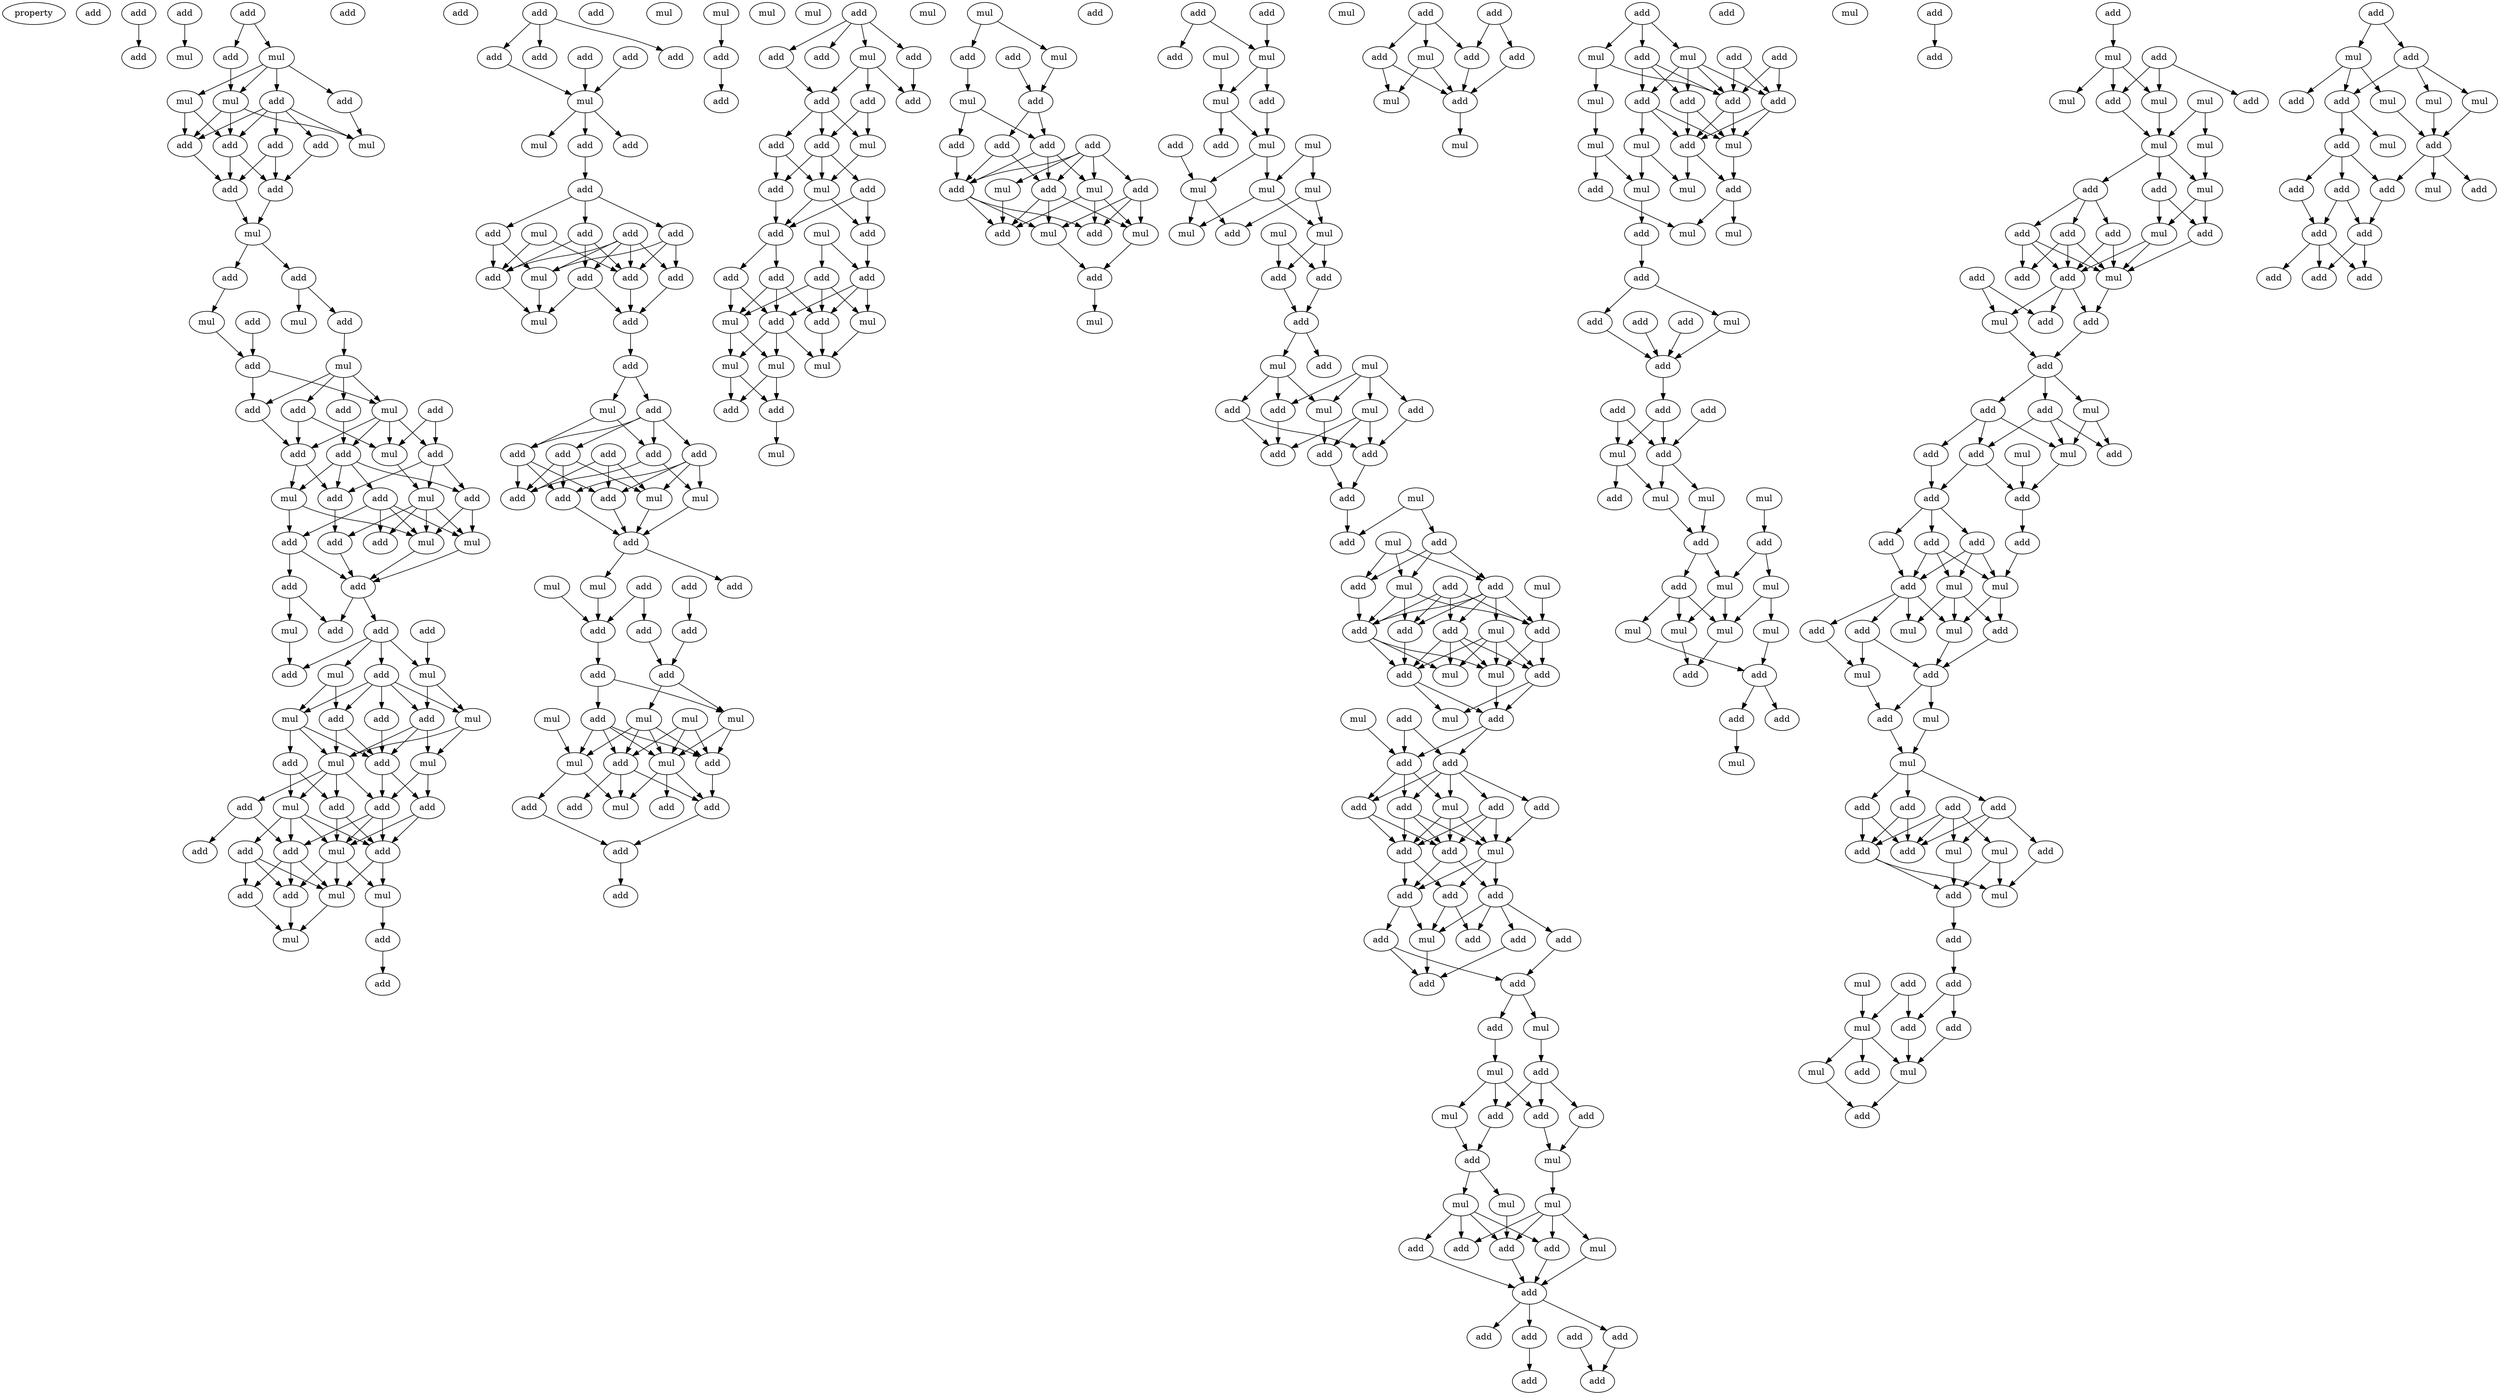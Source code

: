 digraph {
    node [fontcolor=black]
    property [mul=2,lf=1.7]
    0 [ label = add ];
    1 [ label = add ];
    2 [ label = add ];
    3 [ label = add ];
    4 [ label = add ];
    5 [ label = mul ];
    6 [ label = add ];
    7 [ label = add ];
    8 [ label = mul ];
    9 [ label = add ];
    10 [ label = add ];
    11 [ label = mul ];
    12 [ label = mul ];
    13 [ label = add ];
    14 [ label = add ];
    15 [ label = add ];
    16 [ label = mul ];
    17 [ label = add ];
    18 [ label = add ];
    19 [ label = add ];
    20 [ label = add ];
    21 [ label = mul ];
    22 [ label = add ];
    23 [ label = add ];
    24 [ label = add ];
    25 [ label = add ];
    26 [ label = mul ];
    27 [ label = mul ];
    28 [ label = mul ];
    29 [ label = add ];
    30 [ label = add ];
    31 [ label = add ];
    32 [ label = add ];
    33 [ label = add ];
    34 [ label = mul ];
    35 [ label = add ];
    36 [ label = add ];
    37 [ label = add ];
    38 [ label = mul ];
    39 [ label = mul ];
    40 [ label = mul ];
    41 [ label = add ];
    42 [ label = add ];
    43 [ label = add ];
    44 [ label = mul ];
    45 [ label = add ];
    46 [ label = mul ];
    47 [ label = add ];
    48 [ label = add ];
    49 [ label = add ];
    50 [ label = add ];
    51 [ label = add ];
    52 [ label = mul ];
    53 [ label = add ];
    54 [ label = add ];
    55 [ label = mul ];
    56 [ label = add ];
    57 [ label = add ];
    58 [ label = mul ];
    59 [ label = mul ];
    60 [ label = add ];
    61 [ label = add ];
    62 [ label = mul ];
    63 [ label = add ];
    64 [ label = add ];
    65 [ label = mul ];
    66 [ label = mul ];
    67 [ label = add ];
    68 [ label = add ];
    69 [ label = mul ];
    70 [ label = add ];
    71 [ label = add ];
    72 [ label = add ];
    73 [ label = mul ];
    74 [ label = add ];
    75 [ label = add ];
    76 [ label = add ];
    77 [ label = add ];
    78 [ label = add ];
    79 [ label = mul ];
    80 [ label = mul ];
    81 [ label = add ];
    82 [ label = mul ];
    83 [ label = add ];
    84 [ label = add ];
    85 [ label = add ];
    86 [ label = add ];
    87 [ label = add ];
    88 [ label = add ];
    89 [ label = add ];
    90 [ label = add ];
    91 [ label = mul ];
    92 [ label = mul ];
    93 [ label = add ];
    94 [ label = add ];
    95 [ label = mul ];
    96 [ label = add ];
    97 [ label = add ];
    98 [ label = add ];
    99 [ label = add ];
    100 [ label = add ];
    101 [ label = mul ];
    102 [ label = add ];
    103 [ label = add ];
    104 [ label = add ];
    105 [ label = add ];
    106 [ label = mul ];
    107 [ label = add ];
    108 [ label = add ];
    109 [ label = mul ];
    110 [ label = add ];
    111 [ label = add ];
    112 [ label = mul ];
    113 [ label = add ];
    114 [ label = add ];
    115 [ label = add ];
    116 [ label = add ];
    117 [ label = add ];
    118 [ label = mul ];
    119 [ label = add ];
    120 [ label = mul ];
    121 [ label = add ];
    122 [ label = add ];
    123 [ label = add ];
    124 [ label = add ];
    125 [ label = mul ];
    126 [ label = mul ];
    127 [ label = add ];
    128 [ label = add ];
    129 [ label = add ];
    130 [ label = add ];
    131 [ label = add ];
    132 [ label = add ];
    133 [ label = add ];
    134 [ label = mul ];
    135 [ label = mul ];
    136 [ label = mul ];
    137 [ label = add ];
    138 [ label = mul ];
    139 [ label = mul ];
    140 [ label = add ];
    141 [ label = add ];
    142 [ label = mul ];
    143 [ label = add ];
    144 [ label = add ];
    145 [ label = add ];
    146 [ label = add ];
    147 [ label = mul ];
    148 [ label = add ];
    149 [ label = add ];
    150 [ label = mul ];
    151 [ label = mul ];
    152 [ label = add ];
    153 [ label = mul ];
    154 [ label = add ];
    155 [ label = add ];
    156 [ label = add ];
    157 [ label = add ];
    158 [ label = mul ];
    159 [ label = add ];
    160 [ label = add ];
    161 [ label = add ];
    162 [ label = add ];
    163 [ label = mul ];
    164 [ label = add ];
    165 [ label = add ];
    166 [ label = mul ];
    167 [ label = add ];
    168 [ label = add ];
    169 [ label = mul ];
    170 [ label = mul ];
    171 [ label = add ];
    172 [ label = add ];
    173 [ label = add ];
    174 [ label = add ];
    175 [ label = add ];
    176 [ label = add ];
    177 [ label = mul ];
    178 [ label = add ];
    179 [ label = add ];
    180 [ label = mul ];
    181 [ label = mul ];
    182 [ label = mul ];
    183 [ label = mul ];
    184 [ label = add ];
    185 [ label = add ];
    186 [ label = mul ];
    187 [ label = mul ];
    188 [ label = add ];
    189 [ label = add ];
    190 [ label = add ];
    191 [ label = mul ];
    192 [ label = mul ];
    193 [ label = add ];
    194 [ label = add ];
    195 [ label = add ];
    196 [ label = add ];
    197 [ label = add ];
    198 [ label = add ];
    199 [ label = add ];
    200 [ label = mul ];
    201 [ label = add ];
    202 [ label = mul ];
    203 [ label = add ];
    204 [ label = mul ];
    205 [ label = add ];
    206 [ label = mul ];
    207 [ label = add ];
    208 [ label = mul ];
    209 [ label = add ];
    210 [ label = add ];
    211 [ label = add ];
    212 [ label = mul ];
    213 [ label = mul ];
    214 [ label = add ];
    215 [ label = mul ];
    216 [ label = mul ];
    217 [ label = add ];
    218 [ label = add ];
    219 [ label = mul ];
    220 [ label = mul ];
    221 [ label = mul ];
    222 [ label = mul ];
    223 [ label = mul ];
    224 [ label = mul ];
    225 [ label = add ];
    226 [ label = mul ];
    227 [ label = add ];
    228 [ label = add ];
    229 [ label = add ];
    230 [ label = add ];
    231 [ label = mul ];
    232 [ label = mul ];
    233 [ label = add ];
    234 [ label = add ];
    235 [ label = mul ];
    236 [ label = mul ];
    237 [ label = add ];
    238 [ label = add ];
    239 [ label = add ];
    240 [ label = add ];
    241 [ label = add ];
    242 [ label = mul ];
    243 [ label = add ];
    244 [ label = add ];
    245 [ label = mul ];
    246 [ label = add ];
    247 [ label = add ];
    248 [ label = mul ];
    249 [ label = mul ];
    250 [ label = add ];
    251 [ label = mul ];
    252 [ label = add ];
    253 [ label = add ];
    254 [ label = add ];
    255 [ label = add ];
    256 [ label = add ];
    257 [ label = add ];
    258 [ label = mul ];
    259 [ label = mul ];
    260 [ label = add ];
    261 [ label = mul ];
    262 [ label = mul ];
    263 [ label = add ];
    264 [ label = add ];
    265 [ label = add ];
    266 [ label = add ];
    267 [ label = mul ];
    268 [ label = add ];
    269 [ label = add ];
    270 [ label = add ];
    271 [ label = mul ];
    272 [ label = add ];
    273 [ label = add ];
    274 [ label = add ];
    275 [ label = add ];
    276 [ label = add ];
    277 [ label = add ];
    278 [ label = add ];
    279 [ label = add ];
    280 [ label = add ];
    281 [ label = mul ];
    282 [ label = add ];
    283 [ label = add ];
    284 [ label = add ];
    285 [ label = mul ];
    286 [ label = add ];
    287 [ label = mul ];
    288 [ label = add ];
    289 [ label = add ];
    290 [ label = add ];
    291 [ label = mul ];
    292 [ label = add ];
    293 [ label = mul ];
    294 [ label = mul ];
    295 [ label = mul ];
    296 [ label = mul ];
    297 [ label = mul ];
    298 [ label = add ];
    299 [ label = add ];
    300 [ label = add ];
    301 [ label = add ];
    302 [ label = add ];
    303 [ label = add ];
    304 [ label = add ];
    305 [ label = add ];
    306 [ label = add ];
    307 [ label = mul ];
    308 [ label = add ];
    309 [ label = add ];
    310 [ label = add ];
    311 [ label = add ];
    312 [ label = add ];
    313 [ label = mul ];
    314 [ label = add ];
    315 [ label = add ];
    316 [ label = add ];
    317 [ label = mul ];
    318 [ label = mul ];
    319 [ label = add ];
    320 [ label = mul ];
    321 [ label = add ];
    322 [ label = mul ];
    323 [ label = add ];
    324 [ label = add ];
    325 [ label = add ];
    326 [ label = add ];
    327 [ label = mul ];
    328 [ label = add ];
    329 [ label = add ];
    330 [ label = add ];
    331 [ label = mul ];
    332 [ label = mul ];
    333 [ label = mul ];
    334 [ label = add ];
    335 [ label = mul ];
    336 [ label = add ];
    337 [ label = mul ];
    338 [ label = add ];
    339 [ label = mul ];
    340 [ label = mul ];
    341 [ label = add ];
    342 [ label = add ];
    343 [ label = add ];
    344 [ label = add ];
    345 [ label = mul ];
    346 [ label = add ];
    347 [ label = add ];
    348 [ label = add ];
    349 [ label = add ];
    350 [ label = mul ];
    351 [ label = add ];
    352 [ label = add ];
    353 [ label = mul ];
    354 [ label = mul ];
    355 [ label = mul ];
    356 [ label = add ];
    357 [ label = add ];
    358 [ label = add ];
    359 [ label = mul ];
    360 [ label = add ];
    361 [ label = mul ];
    362 [ label = mul ];
    363 [ label = mul ];
    364 [ label = mul ];
    365 [ label = mul ];
    366 [ label = add ];
    367 [ label = add ];
    368 [ label = add ];
    369 [ label = add ];
    370 [ label = mul ];
    371 [ label = mul ];
    372 [ label = add ];
    373 [ label = add ];
    374 [ label = add ];
    375 [ label = add ];
    376 [ label = mul ];
    377 [ label = mul ];
    378 [ label = mul ];
    379 [ label = add ];
    380 [ label = add ];
    381 [ label = mul ];
    382 [ label = mul ];
    383 [ label = mul ];
    384 [ label = mul ];
    385 [ label = add ];
    386 [ label = add ];
    387 [ label = add ];
    388 [ label = add ];
    389 [ label = mul ];
    390 [ label = add ];
    391 [ label = add ];
    392 [ label = add ];
    393 [ label = mul ];
    394 [ label = add ];
    395 [ label = add ];
    396 [ label = add ];
    397 [ label = add ];
    398 [ label = mul ];
    399 [ label = add ];
    400 [ label = add ];
    401 [ label = add ];
    402 [ label = mul ];
    403 [ label = add ];
    404 [ label = add ];
    405 [ label = add ];
    406 [ label = mul ];
    407 [ label = mul ];
    408 [ label = add ];
    409 [ label = add ];
    410 [ label = add ];
    411 [ label = add ];
    412 [ label = add ];
    413 [ label = add ];
    414 [ label = mul ];
    415 [ label = add ];
    416 [ label = mul ];
    417 [ label = mul ];
    418 [ label = add ];
    419 [ label = mul ];
    420 [ label = add ];
    421 [ label = add ];
    422 [ label = add ];
    423 [ label = mul ];
    424 [ label = mul ];
    425 [ label = add ];
    426 [ label = mul ];
    427 [ label = add ];
    428 [ label = add ];
    429 [ label = add ];
    430 [ label = add ];
    431 [ label = mul ];
    432 [ label = add ];
    433 [ label = mul ];
    434 [ label = add ];
    435 [ label = add ];
    436 [ label = add ];
    437 [ label = mul ];
    438 [ label = add ];
    439 [ label = mul ];
    440 [ label = add ];
    441 [ label = add ];
    442 [ label = add ];
    443 [ label = add ];
    444 [ label = mul ];
    445 [ label = mul ];
    446 [ label = mul ];
    447 [ label = add ];
    448 [ label = add ];
    449 [ label = add ];
    450 [ label = mul ];
    451 [ label = add ];
    452 [ label = add ];
    453 [ label = mul ];
    454 [ label = add ];
    455 [ label = mul ];
    456 [ label = mul ];
    457 [ label = add ];
    458 [ label = add ];
    459 [ label = mul ];
    460 [ label = add ];
    461 [ label = mul ];
    462 [ label = add ];
    463 [ label = add ];
    464 [ label = add ];
    465 [ label = add ];
    466 [ label = add ];
    467 [ label = add ];
    468 [ label = add ];
    469 [ label = add ];
    1 -> 2 [ name = 0 ];
    3 -> 5 [ name = 1 ];
    4 -> 7 [ name = 2 ];
    4 -> 8 [ name = 3 ];
    7 -> 11 [ name = 4 ];
    8 -> 9 [ name = 5 ];
    8 -> 10 [ name = 6 ];
    8 -> 11 [ name = 7 ];
    8 -> 12 [ name = 8 ];
    9 -> 16 [ name = 9 ];
    10 -> 13 [ name = 10 ];
    10 -> 14 [ name = 11 ];
    10 -> 15 [ name = 12 ];
    10 -> 16 [ name = 13 ];
    10 -> 17 [ name = 14 ];
    11 -> 13 [ name = 15 ];
    11 -> 14 [ name = 16 ];
    11 -> 16 [ name = 17 ];
    12 -> 13 [ name = 18 ];
    12 -> 14 [ name = 19 ];
    13 -> 19 [ name = 20 ];
    14 -> 19 [ name = 21 ];
    14 -> 20 [ name = 22 ];
    15 -> 19 [ name = 23 ];
    15 -> 20 [ name = 24 ];
    17 -> 20 [ name = 25 ];
    19 -> 21 [ name = 26 ];
    20 -> 21 [ name = 27 ];
    21 -> 22 [ name = 28 ];
    21 -> 23 [ name = 29 ];
    22 -> 24 [ name = 30 ];
    22 -> 27 [ name = 31 ];
    23 -> 26 [ name = 32 ];
    24 -> 28 [ name = 33 ];
    25 -> 29 [ name = 34 ];
    26 -> 29 [ name = 35 ];
    28 -> 30 [ name = 36 ];
    28 -> 32 [ name = 37 ];
    28 -> 33 [ name = 38 ];
    28 -> 34 [ name = 39 ];
    29 -> 30 [ name = 40 ];
    29 -> 34 [ name = 41 ];
    30 -> 37 [ name = 42 ];
    31 -> 35 [ name = 43 ];
    31 -> 38 [ name = 44 ];
    32 -> 36 [ name = 45 ];
    33 -> 37 [ name = 46 ];
    33 -> 38 [ name = 47 ];
    34 -> 35 [ name = 48 ];
    34 -> 36 [ name = 49 ];
    34 -> 37 [ name = 50 ];
    34 -> 38 [ name = 51 ];
    35 -> 39 [ name = 52 ];
    35 -> 41 [ name = 53 ];
    35 -> 43 [ name = 54 ];
    36 -> 40 [ name = 55 ];
    36 -> 41 [ name = 56 ];
    36 -> 42 [ name = 57 ];
    36 -> 43 [ name = 58 ];
    37 -> 40 [ name = 59 ];
    37 -> 43 [ name = 60 ];
    38 -> 39 [ name = 61 ];
    39 -> 44 [ name = 62 ];
    39 -> 46 [ name = 63 ];
    39 -> 47 [ name = 64 ];
    39 -> 48 [ name = 65 ];
    40 -> 44 [ name = 66 ];
    40 -> 45 [ name = 67 ];
    41 -> 44 [ name = 68 ];
    41 -> 46 [ name = 69 ];
    42 -> 44 [ name = 70 ];
    42 -> 45 [ name = 71 ];
    42 -> 46 [ name = 72 ];
    42 -> 48 [ name = 73 ];
    43 -> 47 [ name = 74 ];
    44 -> 50 [ name = 75 ];
    45 -> 49 [ name = 76 ];
    45 -> 50 [ name = 77 ];
    46 -> 50 [ name = 78 ];
    47 -> 50 [ name = 79 ];
    49 -> 52 [ name = 80 ];
    49 -> 53 [ name = 81 ];
    50 -> 53 [ name = 82 ];
    50 -> 54 [ name = 83 ];
    51 -> 58 [ name = 84 ];
    52 -> 56 [ name = 85 ];
    54 -> 55 [ name = 86 ];
    54 -> 56 [ name = 87 ];
    54 -> 57 [ name = 88 ];
    54 -> 58 [ name = 89 ];
    55 -> 59 [ name = 90 ];
    55 -> 60 [ name = 91 ];
    57 -> 59 [ name = 92 ];
    57 -> 60 [ name = 93 ];
    57 -> 61 [ name = 94 ];
    57 -> 62 [ name = 95 ];
    57 -> 63 [ name = 96 ];
    58 -> 61 [ name = 97 ];
    58 -> 62 [ name = 98 ];
    59 -> 64 [ name = 99 ];
    59 -> 66 [ name = 100 ];
    59 -> 67 [ name = 101 ];
    60 -> 66 [ name = 102 ];
    60 -> 67 [ name = 103 ];
    61 -> 65 [ name = 104 ];
    61 -> 66 [ name = 105 ];
    61 -> 67 [ name = 106 ];
    62 -> 65 [ name = 107 ];
    62 -> 66 [ name = 108 ];
    63 -> 67 [ name = 109 ];
    64 -> 69 [ name = 110 ];
    64 -> 71 [ name = 111 ];
    65 -> 70 [ name = 112 ];
    65 -> 72 [ name = 113 ];
    66 -> 68 [ name = 114 ];
    66 -> 69 [ name = 115 ];
    66 -> 70 [ name = 116 ];
    66 -> 71 [ name = 117 ];
    67 -> 70 [ name = 118 ];
    67 -> 72 [ name = 119 ];
    68 -> 74 [ name = 120 ];
    68 -> 77 [ name = 121 ];
    69 -> 73 [ name = 122 ];
    69 -> 74 [ name = 123 ];
    69 -> 75 [ name = 124 ];
    69 -> 76 [ name = 125 ];
    70 -> 73 [ name = 126 ];
    70 -> 74 [ name = 127 ];
    70 -> 76 [ name = 128 ];
    71 -> 73 [ name = 129 ];
    71 -> 76 [ name = 130 ];
    72 -> 73 [ name = 131 ];
    72 -> 76 [ name = 132 ];
    73 -> 78 [ name = 133 ];
    73 -> 79 [ name = 134 ];
    73 -> 80 [ name = 135 ];
    74 -> 78 [ name = 136 ];
    74 -> 79 [ name = 137 ];
    74 -> 81 [ name = 138 ];
    75 -> 78 [ name = 139 ];
    75 -> 79 [ name = 140 ];
    75 -> 81 [ name = 141 ];
    76 -> 79 [ name = 142 ];
    76 -> 80 [ name = 143 ];
    78 -> 82 [ name = 144 ];
    79 -> 82 [ name = 145 ];
    80 -> 83 [ name = 146 ];
    81 -> 82 [ name = 147 ];
    83 -> 84 [ name = 148 ];
    85 -> 86 [ name = 149 ];
    85 -> 89 [ name = 150 ];
    85 -> 90 [ name = 151 ];
    87 -> 91 [ name = 152 ];
    88 -> 91 [ name = 153 ];
    89 -> 91 [ name = 154 ];
    91 -> 92 [ name = 155 ];
    91 -> 94 [ name = 156 ];
    91 -> 96 [ name = 157 ];
    94 -> 97 [ name = 158 ];
    97 -> 98 [ name = 159 ];
    97 -> 99 [ name = 160 ];
    97 -> 102 [ name = 161 ];
    98 -> 105 [ name = 162 ];
    98 -> 106 [ name = 163 ];
    99 -> 103 [ name = 164 ];
    99 -> 104 [ name = 165 ];
    99 -> 106 [ name = 166 ];
    100 -> 103 [ name = 167 ];
    100 -> 104 [ name = 168 ];
    100 -> 105 [ name = 169 ];
    100 -> 106 [ name = 170 ];
    100 -> 107 [ name = 171 ];
    101 -> 104 [ name = 172 ];
    101 -> 105 [ name = 173 ];
    102 -> 104 [ name = 174 ];
    102 -> 105 [ name = 175 ];
    102 -> 107 [ name = 176 ];
    103 -> 108 [ name = 177 ];
    104 -> 108 [ name = 178 ];
    105 -> 109 [ name = 179 ];
    106 -> 109 [ name = 180 ];
    107 -> 108 [ name = 181 ];
    107 -> 109 [ name = 182 ];
    108 -> 110 [ name = 183 ];
    110 -> 111 [ name = 184 ];
    110 -> 112 [ name = 185 ];
    111 -> 113 [ name = 186 ];
    111 -> 115 [ name = 187 ];
    111 -> 116 [ name = 188 ];
    111 -> 117 [ name = 189 ];
    112 -> 113 [ name = 190 ];
    112 -> 116 [ name = 191 ];
    113 -> 119 [ name = 192 ];
    113 -> 121 [ name = 193 ];
    113 -> 122 [ name = 194 ];
    114 -> 118 [ name = 195 ];
    114 -> 119 [ name = 196 ];
    114 -> 121 [ name = 197 ];
    115 -> 118 [ name = 198 ];
    115 -> 119 [ name = 199 ];
    115 -> 120 [ name = 200 ];
    115 -> 122 [ name = 201 ];
    116 -> 120 [ name = 202 ];
    116 -> 121 [ name = 203 ];
    117 -> 118 [ name = 204 ];
    117 -> 121 [ name = 205 ];
    117 -> 122 [ name = 206 ];
    118 -> 123 [ name = 207 ];
    119 -> 123 [ name = 208 ];
    120 -> 123 [ name = 209 ];
    122 -> 123 [ name = 210 ];
    123 -> 124 [ name = 211 ];
    123 -> 125 [ name = 212 ];
    125 -> 130 [ name = 213 ];
    126 -> 130 [ name = 214 ];
    127 -> 130 [ name = 215 ];
    127 -> 131 [ name = 216 ];
    128 -> 129 [ name = 217 ];
    129 -> 133 [ name = 218 ];
    130 -> 132 [ name = 219 ];
    131 -> 133 [ name = 220 ];
    132 -> 135 [ name = 221 ];
    132 -> 137 [ name = 222 ];
    133 -> 135 [ name = 223 ];
    133 -> 136 [ name = 224 ];
    134 -> 139 [ name = 225 ];
    134 -> 140 [ name = 226 ];
    134 -> 141 [ name = 227 ];
    135 -> 139 [ name = 228 ];
    135 -> 140 [ name = 229 ];
    136 -> 139 [ name = 230 ];
    136 -> 140 [ name = 231 ];
    136 -> 141 [ name = 232 ];
    136 -> 142 [ name = 233 ];
    137 -> 139 [ name = 234 ];
    137 -> 140 [ name = 235 ];
    137 -> 141 [ name = 236 ];
    137 -> 142 [ name = 237 ];
    138 -> 142 [ name = 238 ];
    139 -> 145 [ name = 239 ];
    139 -> 146 [ name = 240 ];
    139 -> 147 [ name = 241 ];
    140 -> 145 [ name = 242 ];
    141 -> 143 [ name = 243 ];
    141 -> 145 [ name = 244 ];
    141 -> 147 [ name = 245 ];
    142 -> 144 [ name = 246 ];
    142 -> 147 [ name = 247 ];
    144 -> 148 [ name = 248 ];
    145 -> 148 [ name = 249 ];
    148 -> 149 [ name = 250 ];
    150 -> 152 [ name = 251 ];
    152 -> 154 [ name = 252 ];
    155 -> 156 [ name = 253 ];
    155 -> 157 [ name = 254 ];
    155 -> 158 [ name = 255 ];
    155 -> 159 [ name = 256 ];
    156 -> 162 [ name = 257 ];
    158 -> 160 [ name = 258 ];
    158 -> 161 [ name = 259 ];
    158 -> 162 [ name = 260 ];
    159 -> 160 [ name = 261 ];
    161 -> 163 [ name = 262 ];
    161 -> 165 [ name = 263 ];
    162 -> 163 [ name = 264 ];
    162 -> 164 [ name = 265 ];
    162 -> 165 [ name = 266 ];
    163 -> 169 [ name = 267 ];
    164 -> 168 [ name = 268 ];
    164 -> 169 [ name = 269 ];
    165 -> 167 [ name = 270 ];
    165 -> 168 [ name = 271 ];
    165 -> 169 [ name = 272 ];
    167 -> 171 [ name = 273 ];
    167 -> 172 [ name = 274 ];
    168 -> 172 [ name = 275 ];
    169 -> 171 [ name = 276 ];
    169 -> 172 [ name = 277 ];
    170 -> 173 [ name = 278 ];
    170 -> 174 [ name = 279 ];
    171 -> 174 [ name = 280 ];
    172 -> 175 [ name = 281 ];
    172 -> 176 [ name = 282 ];
    173 -> 177 [ name = 283 ];
    173 -> 179 [ name = 284 ];
    173 -> 180 [ name = 285 ];
    174 -> 178 [ name = 286 ];
    174 -> 179 [ name = 287 ];
    174 -> 180 [ name = 288 ];
    175 -> 177 [ name = 289 ];
    175 -> 178 [ name = 290 ];
    176 -> 177 [ name = 291 ];
    176 -> 178 [ name = 292 ];
    176 -> 179 [ name = 293 ];
    177 -> 182 [ name = 294 ];
    177 -> 183 [ name = 295 ];
    178 -> 181 [ name = 296 ];
    178 -> 182 [ name = 297 ];
    178 -> 183 [ name = 298 ];
    179 -> 181 [ name = 299 ];
    180 -> 181 [ name = 300 ];
    182 -> 184 [ name = 301 ];
    182 -> 185 [ name = 302 ];
    183 -> 184 [ name = 303 ];
    183 -> 185 [ name = 304 ];
    185 -> 187 [ name = 305 ];
    186 -> 188 [ name = 306 ];
    186 -> 191 [ name = 307 ];
    188 -> 192 [ name = 308 ];
    190 -> 193 [ name = 309 ];
    191 -> 193 [ name = 310 ];
    192 -> 194 [ name = 311 ];
    192 -> 197 [ name = 312 ];
    193 -> 194 [ name = 313 ];
    193 -> 196 [ name = 314 ];
    194 -> 198 [ name = 315 ];
    194 -> 201 [ name = 316 ];
    194 -> 202 [ name = 317 ];
    195 -> 198 [ name = 318 ];
    195 -> 199 [ name = 319 ];
    195 -> 200 [ name = 320 ];
    195 -> 201 [ name = 321 ];
    195 -> 202 [ name = 322 ];
    196 -> 198 [ name = 323 ];
    196 -> 201 [ name = 324 ];
    197 -> 198 [ name = 325 ];
    198 -> 203 [ name = 326 ];
    198 -> 204 [ name = 327 ];
    198 -> 205 [ name = 328 ];
    199 -> 204 [ name = 329 ];
    199 -> 205 [ name = 330 ];
    199 -> 206 [ name = 331 ];
    200 -> 203 [ name = 332 ];
    201 -> 203 [ name = 333 ];
    201 -> 204 [ name = 334 ];
    201 -> 206 [ name = 335 ];
    202 -> 203 [ name = 336 ];
    202 -> 205 [ name = 337 ];
    202 -> 206 [ name = 338 ];
    204 -> 207 [ name = 339 ];
    206 -> 207 [ name = 340 ];
    207 -> 208 [ name = 341 ];
    209 -> 211 [ name = 342 ];
    209 -> 213 [ name = 343 ];
    210 -> 213 [ name = 344 ];
    212 -> 215 [ name = 345 ];
    213 -> 214 [ name = 346 ];
    213 -> 215 [ name = 347 ];
    214 -> 216 [ name = 348 ];
    215 -> 216 [ name = 349 ];
    215 -> 218 [ name = 350 ];
    216 -> 220 [ name = 351 ];
    216 -> 221 [ name = 352 ];
    217 -> 220 [ name = 353 ];
    219 -> 221 [ name = 354 ];
    219 -> 222 [ name = 355 ];
    220 -> 224 [ name = 356 ];
    220 -> 225 [ name = 357 ];
    221 -> 223 [ name = 358 ];
    221 -> 224 [ name = 359 ];
    222 -> 223 [ name = 360 ];
    222 -> 225 [ name = 361 ];
    223 -> 227 [ name = 362 ];
    223 -> 228 [ name = 363 ];
    226 -> 227 [ name = 364 ];
    226 -> 228 [ name = 365 ];
    227 -> 229 [ name = 366 ];
    228 -> 229 [ name = 367 ];
    229 -> 230 [ name = 368 ];
    229 -> 232 [ name = 369 ];
    231 -> 234 [ name = 370 ];
    231 -> 235 [ name = 371 ];
    231 -> 236 [ name = 372 ];
    231 -> 237 [ name = 373 ];
    232 -> 233 [ name = 374 ];
    232 -> 234 [ name = 375 ];
    232 -> 235 [ name = 376 ];
    233 -> 238 [ name = 377 ];
    233 -> 240 [ name = 378 ];
    234 -> 238 [ name = 379 ];
    235 -> 239 [ name = 380 ];
    236 -> 238 [ name = 381 ];
    236 -> 239 [ name = 382 ];
    236 -> 240 [ name = 383 ];
    237 -> 240 [ name = 384 ];
    239 -> 241 [ name = 385 ];
    240 -> 241 [ name = 386 ];
    241 -> 244 [ name = 387 ];
    242 -> 243 [ name = 388 ];
    242 -> 244 [ name = 389 ];
    243 -> 247 [ name = 390 ];
    243 -> 248 [ name = 391 ];
    243 -> 250 [ name = 392 ];
    245 -> 247 [ name = 393 ];
    245 -> 248 [ name = 394 ];
    245 -> 250 [ name = 395 ];
    246 -> 252 [ name = 396 ];
    246 -> 253 [ name = 397 ];
    246 -> 254 [ name = 398 ];
    246 -> 255 [ name = 399 ];
    247 -> 254 [ name = 400 ];
    248 -> 252 [ name = 401 ];
    248 -> 254 [ name = 402 ];
    248 -> 255 [ name = 403 ];
    249 -> 255 [ name = 404 ];
    250 -> 251 [ name = 405 ];
    250 -> 252 [ name = 406 ];
    250 -> 253 [ name = 407 ];
    250 -> 254 [ name = 408 ];
    250 -> 255 [ name = 409 ];
    251 -> 256 [ name = 410 ];
    251 -> 257 [ name = 411 ];
    251 -> 258 [ name = 412 ];
    251 -> 259 [ name = 413 ];
    252 -> 257 [ name = 414 ];
    253 -> 256 [ name = 415 ];
    253 -> 257 [ name = 416 ];
    253 -> 258 [ name = 417 ];
    253 -> 259 [ name = 418 ];
    254 -> 257 [ name = 419 ];
    254 -> 258 [ name = 420 ];
    254 -> 259 [ name = 421 ];
    255 -> 256 [ name = 422 ];
    255 -> 259 [ name = 423 ];
    256 -> 261 [ name = 424 ];
    256 -> 263 [ name = 425 ];
    257 -> 261 [ name = 426 ];
    257 -> 263 [ name = 427 ];
    259 -> 263 [ name = 428 ];
    260 -> 264 [ name = 429 ];
    260 -> 265 [ name = 430 ];
    262 -> 265 [ name = 431 ];
    263 -> 264 [ name = 432 ];
    263 -> 265 [ name = 433 ];
    264 -> 266 [ name = 434 ];
    264 -> 267 [ name = 435 ];
    264 -> 268 [ name = 436 ];
    264 -> 269 [ name = 437 ];
    264 -> 270 [ name = 438 ];
    265 -> 267 [ name = 439 ];
    265 -> 269 [ name = 440 ];
    265 -> 270 [ name = 441 ];
    266 -> 271 [ name = 442 ];
    267 -> 271 [ name = 443 ];
    267 -> 272 [ name = 444 ];
    267 -> 273 [ name = 445 ];
    268 -> 271 [ name = 446 ];
    268 -> 272 [ name = 447 ];
    268 -> 273 [ name = 448 ];
    269 -> 271 [ name = 449 ];
    269 -> 272 [ name = 450 ];
    269 -> 273 [ name = 451 ];
    270 -> 272 [ name = 452 ];
    270 -> 273 [ name = 453 ];
    271 -> 274 [ name = 454 ];
    271 -> 275 [ name = 455 ];
    271 -> 276 [ name = 456 ];
    272 -> 274 [ name = 457 ];
    272 -> 276 [ name = 458 ];
    273 -> 274 [ name = 459 ];
    273 -> 275 [ name = 460 ];
    274 -> 277 [ name = 461 ];
    274 -> 281 [ name = 462 ];
    275 -> 278 [ name = 463 ];
    275 -> 279 [ name = 464 ];
    275 -> 280 [ name = 465 ];
    275 -> 281 [ name = 466 ];
    276 -> 279 [ name = 467 ];
    276 -> 281 [ name = 468 ];
    277 -> 282 [ name = 469 ];
    277 -> 283 [ name = 470 ];
    278 -> 282 [ name = 471 ];
    280 -> 283 [ name = 472 ];
    281 -> 283 [ name = 473 ];
    282 -> 284 [ name = 474 ];
    282 -> 285 [ name = 475 ];
    284 -> 287 [ name = 476 ];
    285 -> 286 [ name = 477 ];
    286 -> 288 [ name = 478 ];
    286 -> 289 [ name = 479 ];
    286 -> 290 [ name = 480 ];
    287 -> 288 [ name = 481 ];
    287 -> 290 [ name = 482 ];
    287 -> 291 [ name = 483 ];
    288 -> 293 [ name = 484 ];
    289 -> 293 [ name = 485 ];
    290 -> 292 [ name = 486 ];
    291 -> 292 [ name = 487 ];
    292 -> 294 [ name = 488 ];
    292 -> 295 [ name = 489 ];
    293 -> 296 [ name = 490 ];
    294 -> 298 [ name = 491 ];
    294 -> 299 [ name = 492 ];
    294 -> 300 [ name = 493 ];
    294 -> 301 [ name = 494 ];
    295 -> 300 [ name = 495 ];
    296 -> 297 [ name = 496 ];
    296 -> 299 [ name = 497 ];
    296 -> 300 [ name = 498 ];
    296 -> 301 [ name = 499 ];
    297 -> 302 [ name = 500 ];
    298 -> 302 [ name = 501 ];
    300 -> 302 [ name = 502 ];
    301 -> 302 [ name = 503 ];
    302 -> 303 [ name = 504 ];
    302 -> 304 [ name = 505 ];
    302 -> 306 [ name = 506 ];
    304 -> 309 [ name = 507 ];
    305 -> 308 [ name = 508 ];
    306 -> 308 [ name = 509 ];
    310 -> 312 [ name = 510 ];
    310 -> 313 [ name = 511 ];
    310 -> 314 [ name = 512 ];
    311 -> 312 [ name = 513 ];
    311 -> 315 [ name = 514 ];
    312 -> 316 [ name = 515 ];
    313 -> 316 [ name = 516 ];
    313 -> 317 [ name = 517 ];
    314 -> 316 [ name = 518 ];
    314 -> 317 [ name = 519 ];
    315 -> 316 [ name = 520 ];
    316 -> 318 [ name = 521 ];
    319 -> 320 [ name = 522 ];
    319 -> 322 [ name = 523 ];
    319 -> 323 [ name = 524 ];
    320 -> 325 [ name = 525 ];
    320 -> 326 [ name = 526 ];
    320 -> 328 [ name = 527 ];
    320 -> 329 [ name = 528 ];
    321 -> 325 [ name = 529 ];
    321 -> 329 [ name = 530 ];
    322 -> 325 [ name = 531 ];
    322 -> 327 [ name = 532 ];
    323 -> 325 [ name = 533 ];
    323 -> 326 [ name = 534 ];
    323 -> 328 [ name = 535 ];
    324 -> 325 [ name = 536 ];
    324 -> 329 [ name = 537 ];
    325 -> 330 [ name = 538 ];
    325 -> 332 [ name = 539 ];
    326 -> 330 [ name = 540 ];
    326 -> 332 [ name = 541 ];
    327 -> 331 [ name = 542 ];
    328 -> 330 [ name = 543 ];
    328 -> 332 [ name = 544 ];
    328 -> 333 [ name = 545 ];
    329 -> 330 [ name = 546 ];
    329 -> 332 [ name = 547 ];
    330 -> 336 [ name = 548 ];
    330 -> 337 [ name = 549 ];
    331 -> 334 [ name = 550 ];
    331 -> 335 [ name = 551 ];
    332 -> 336 [ name = 552 ];
    333 -> 335 [ name = 553 ];
    333 -> 337 [ name = 554 ];
    334 -> 340 [ name = 555 ];
    335 -> 338 [ name = 556 ];
    336 -> 339 [ name = 557 ];
    336 -> 340 [ name = 558 ];
    338 -> 341 [ name = 559 ];
    341 -> 342 [ name = 560 ];
    341 -> 345 [ name = 561 ];
    342 -> 346 [ name = 562 ];
    343 -> 346 [ name = 563 ];
    344 -> 346 [ name = 564 ];
    345 -> 346 [ name = 565 ];
    346 -> 348 [ name = 566 ];
    347 -> 350 [ name = 567 ];
    347 -> 351 [ name = 568 ];
    348 -> 350 [ name = 569 ];
    348 -> 351 [ name = 570 ];
    349 -> 351 [ name = 571 ];
    350 -> 352 [ name = 572 ];
    350 -> 355 [ name = 573 ];
    351 -> 354 [ name = 574 ];
    351 -> 355 [ name = 575 ];
    353 -> 357 [ name = 576 ];
    354 -> 356 [ name = 577 ];
    355 -> 356 [ name = 578 ];
    356 -> 358 [ name = 579 ];
    356 -> 361 [ name = 580 ];
    357 -> 359 [ name = 581 ];
    357 -> 361 [ name = 582 ];
    358 -> 362 [ name = 583 ];
    358 -> 363 [ name = 584 ];
    358 -> 364 [ name = 585 ];
    359 -> 362 [ name = 586 ];
    359 -> 365 [ name = 587 ];
    361 -> 362 [ name = 588 ];
    361 -> 363 [ name = 589 ];
    362 -> 367 [ name = 590 ];
    363 -> 367 [ name = 591 ];
    364 -> 366 [ name = 592 ];
    365 -> 366 [ name = 593 ];
    366 -> 368 [ name = 594 ];
    366 -> 369 [ name = 595 ];
    368 -> 370 [ name = 596 ];
    372 -> 374 [ name = 597 ];
    373 -> 376 [ name = 598 ];
    375 -> 379 [ name = 599 ];
    375 -> 380 [ name = 600 ];
    375 -> 381 [ name = 601 ];
    376 -> 378 [ name = 602 ];
    376 -> 380 [ name = 603 ];
    376 -> 381 [ name = 604 ];
    377 -> 382 [ name = 605 ];
    377 -> 383 [ name = 606 ];
    380 -> 383 [ name = 607 ];
    381 -> 383 [ name = 608 ];
    382 -> 384 [ name = 609 ];
    383 -> 384 [ name = 610 ];
    383 -> 385 [ name = 611 ];
    383 -> 386 [ name = 612 ];
    384 -> 387 [ name = 613 ];
    384 -> 389 [ name = 614 ];
    385 -> 387 [ name = 615 ];
    385 -> 389 [ name = 616 ];
    386 -> 388 [ name = 617 ];
    386 -> 390 [ name = 618 ];
    386 -> 391 [ name = 619 ];
    387 -> 393 [ name = 620 ];
    388 -> 392 [ name = 621 ];
    388 -> 393 [ name = 622 ];
    388 -> 394 [ name = 623 ];
    389 -> 392 [ name = 624 ];
    389 -> 393 [ name = 625 ];
    390 -> 392 [ name = 626 ];
    390 -> 393 [ name = 627 ];
    391 -> 392 [ name = 628 ];
    391 -> 393 [ name = 629 ];
    391 -> 394 [ name = 630 ];
    392 -> 396 [ name = 631 ];
    392 -> 397 [ name = 632 ];
    392 -> 398 [ name = 633 ];
    393 -> 397 [ name = 634 ];
    395 -> 396 [ name = 635 ];
    395 -> 398 [ name = 636 ];
    397 -> 399 [ name = 637 ];
    398 -> 399 [ name = 638 ];
    399 -> 400 [ name = 639 ];
    399 -> 401 [ name = 640 ];
    399 -> 402 [ name = 641 ];
    400 -> 403 [ name = 642 ];
    400 -> 405 [ name = 643 ];
    400 -> 406 [ name = 644 ];
    401 -> 403 [ name = 645 ];
    401 -> 404 [ name = 646 ];
    401 -> 406 [ name = 647 ];
    402 -> 404 [ name = 648 ];
    402 -> 406 [ name = 649 ];
    403 -> 408 [ name = 650 ];
    403 -> 409 [ name = 651 ];
    405 -> 408 [ name = 652 ];
    406 -> 409 [ name = 653 ];
    407 -> 409 [ name = 654 ];
    408 -> 410 [ name = 655 ];
    408 -> 412 [ name = 656 ];
    408 -> 413 [ name = 657 ];
    409 -> 411 [ name = 658 ];
    410 -> 414 [ name = 659 ];
    410 -> 415 [ name = 660 ];
    410 -> 416 [ name = 661 ];
    411 -> 416 [ name = 662 ];
    412 -> 415 [ name = 663 ];
    413 -> 414 [ name = 664 ];
    413 -> 415 [ name = 665 ];
    413 -> 416 [ name = 666 ];
    414 -> 417 [ name = 667 ];
    414 -> 419 [ name = 668 ];
    414 -> 420 [ name = 669 ];
    415 -> 417 [ name = 670 ];
    415 -> 418 [ name = 671 ];
    415 -> 419 [ name = 672 ];
    415 -> 421 [ name = 673 ];
    416 -> 417 [ name = 674 ];
    416 -> 420 [ name = 675 ];
    417 -> 422 [ name = 676 ];
    418 -> 422 [ name = 677 ];
    418 -> 423 [ name = 678 ];
    420 -> 422 [ name = 679 ];
    421 -> 423 [ name = 680 ];
    422 -> 424 [ name = 681 ];
    422 -> 425 [ name = 682 ];
    423 -> 425 [ name = 683 ];
    424 -> 426 [ name = 684 ];
    425 -> 426 [ name = 685 ];
    426 -> 427 [ name = 686 ];
    426 -> 429 [ name = 687 ];
    426 -> 430 [ name = 688 ];
    427 -> 432 [ name = 689 ];
    427 -> 434 [ name = 690 ];
    428 -> 431 [ name = 691 ];
    428 -> 432 [ name = 692 ];
    428 -> 433 [ name = 693 ];
    428 -> 434 [ name = 694 ];
    429 -> 432 [ name = 695 ];
    429 -> 434 [ name = 696 ];
    430 -> 431 [ name = 697 ];
    430 -> 432 [ name = 698 ];
    430 -> 435 [ name = 699 ];
    431 -> 436 [ name = 700 ];
    433 -> 436 [ name = 701 ];
    433 -> 437 [ name = 702 ];
    434 -> 436 [ name = 703 ];
    434 -> 437 [ name = 704 ];
    435 -> 437 [ name = 705 ];
    436 -> 438 [ name = 706 ];
    438 -> 440 [ name = 707 ];
    439 -> 444 [ name = 708 ];
    440 -> 442 [ name = 709 ];
    440 -> 443 [ name = 710 ];
    441 -> 443 [ name = 711 ];
    441 -> 444 [ name = 712 ];
    442 -> 445 [ name = 713 ];
    443 -> 445 [ name = 714 ];
    444 -> 445 [ name = 715 ];
    444 -> 446 [ name = 716 ];
    444 -> 447 [ name = 717 ];
    445 -> 448 [ name = 718 ];
    446 -> 448 [ name = 719 ];
    449 -> 450 [ name = 720 ];
    449 -> 451 [ name = 721 ];
    450 -> 452 [ name = 722 ];
    450 -> 453 [ name = 723 ];
    450 -> 454 [ name = 724 ];
    451 -> 454 [ name = 725 ];
    451 -> 455 [ name = 726 ];
    451 -> 456 [ name = 727 ];
    453 -> 458 [ name = 728 ];
    454 -> 457 [ name = 729 ];
    454 -> 459 [ name = 730 ];
    455 -> 458 [ name = 731 ];
    456 -> 458 [ name = 732 ];
    457 -> 462 [ name = 733 ];
    457 -> 463 [ name = 734 ];
    457 -> 464 [ name = 735 ];
    458 -> 460 [ name = 736 ];
    458 -> 461 [ name = 737 ];
    458 -> 464 [ name = 738 ];
    462 -> 465 [ name = 739 ];
    462 -> 466 [ name = 740 ];
    463 -> 466 [ name = 741 ];
    464 -> 465 [ name = 742 ];
    465 -> 467 [ name = 743 ];
    465 -> 468 [ name = 744 ];
    466 -> 467 [ name = 745 ];
    466 -> 468 [ name = 746 ];
    466 -> 469 [ name = 747 ];
}
